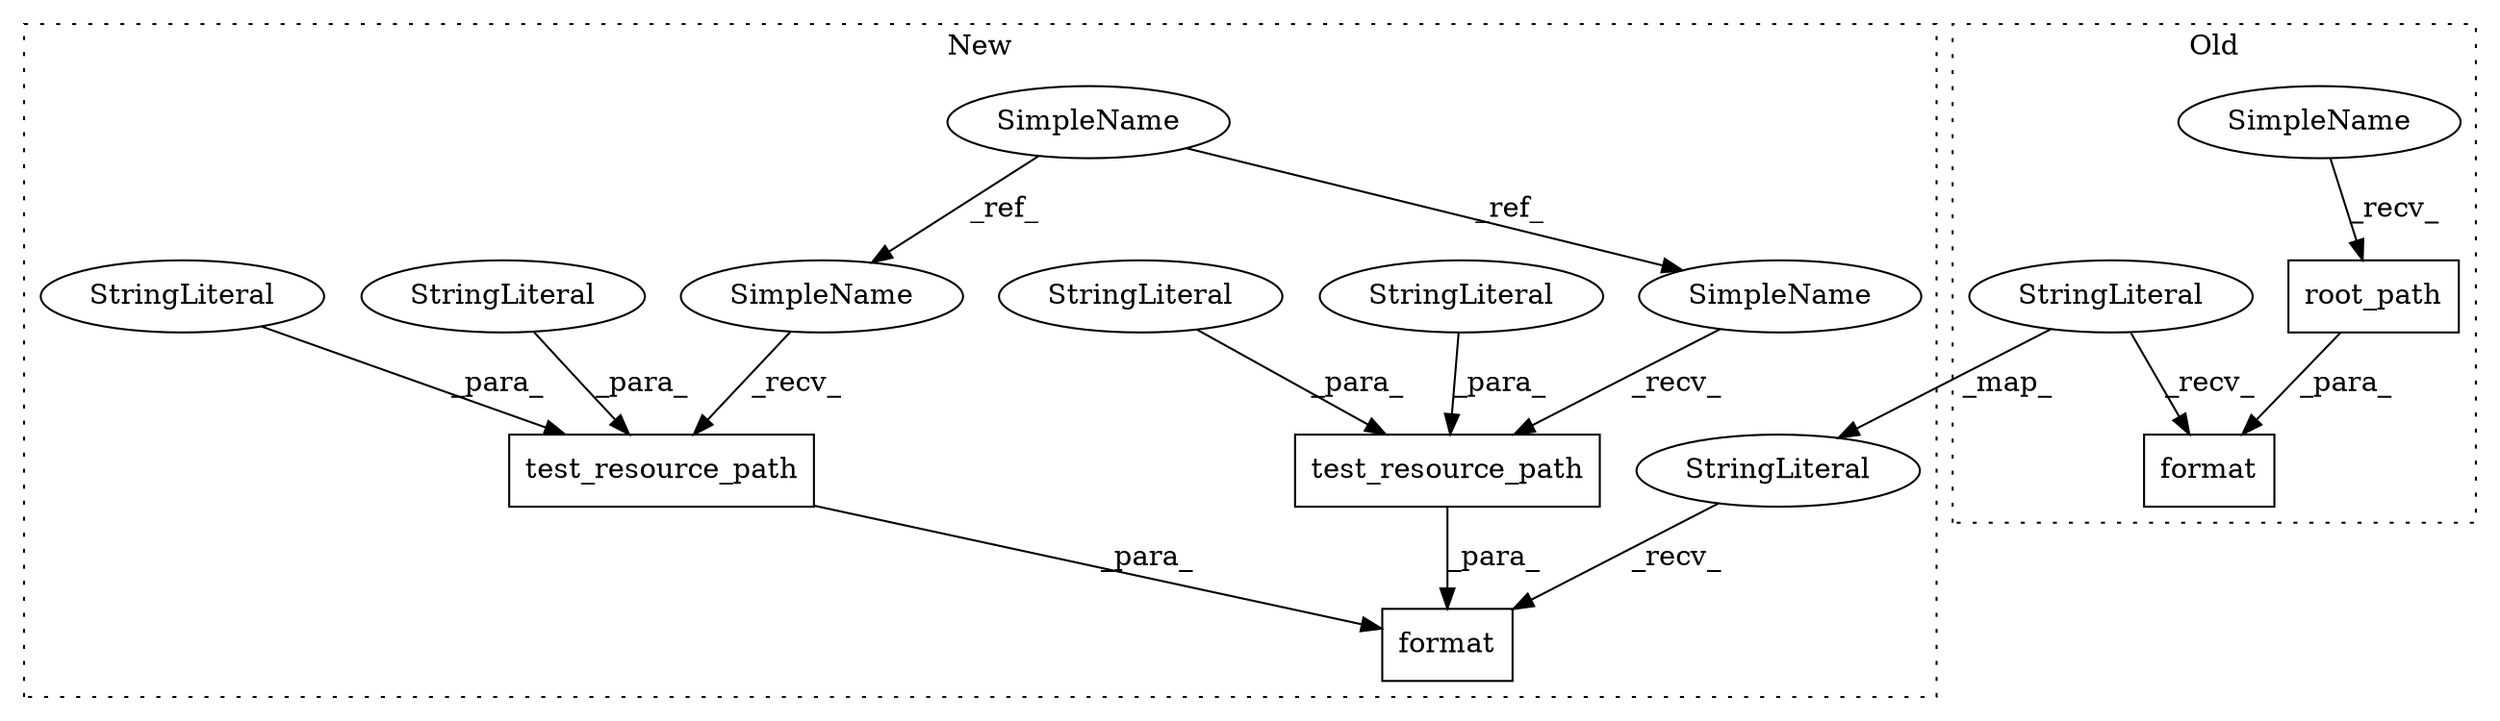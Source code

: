 digraph G {
subgraph cluster0 {
1 [label="root_path" a="32" s="2503" l="11" shape="box"];
4 [label="format" a="32" s="2485,2514" l="7,1" shape="box"];
9 [label="StringLiteral" a="45" s="2364" l="120" shape="ellipse"];
15 [label="SimpleName" a="42" s="2492" l="10" shape="ellipse"];
label = "Old";
style="dotted";
}
subgraph cluster1 {
2 [label="test_resource_path" a="32" s="2473,2522" l="19,1" shape="box"];
3 [label="format" a="32" s="2392,2523" l="7,1" shape="box"];
5 [label="test_resource_path" a="32" s="2410,2460" l="19,1" shape="box"];
6 [label="SimpleName" a="42" s="2276" l="10" shape="ellipse"];
7 [label="StringLiteral" a="45" s="2429" l="5" shape="ellipse"];
8 [label="StringLiteral" a="45" s="2435" l="25" shape="ellipse"];
10 [label="StringLiteral" a="45" s="2370" l="21" shape="ellipse"];
11 [label="StringLiteral" a="45" s="2498" l="24" shape="ellipse"];
12 [label="StringLiteral" a="45" s="2492" l="5" shape="ellipse"];
13 [label="SimpleName" a="42" s="2399" l="10" shape="ellipse"];
14 [label="SimpleName" a="42" s="2462" l="10" shape="ellipse"];
label = "New";
style="dotted";
}
1 -> 4 [label="_para_"];
2 -> 3 [label="_para_"];
5 -> 3 [label="_para_"];
6 -> 13 [label="_ref_"];
6 -> 14 [label="_ref_"];
7 -> 5 [label="_para_"];
8 -> 5 [label="_para_"];
9 -> 4 [label="_recv_"];
9 -> 10 [label="_map_"];
10 -> 3 [label="_recv_"];
11 -> 2 [label="_para_"];
12 -> 2 [label="_para_"];
13 -> 5 [label="_recv_"];
14 -> 2 [label="_recv_"];
15 -> 1 [label="_recv_"];
}